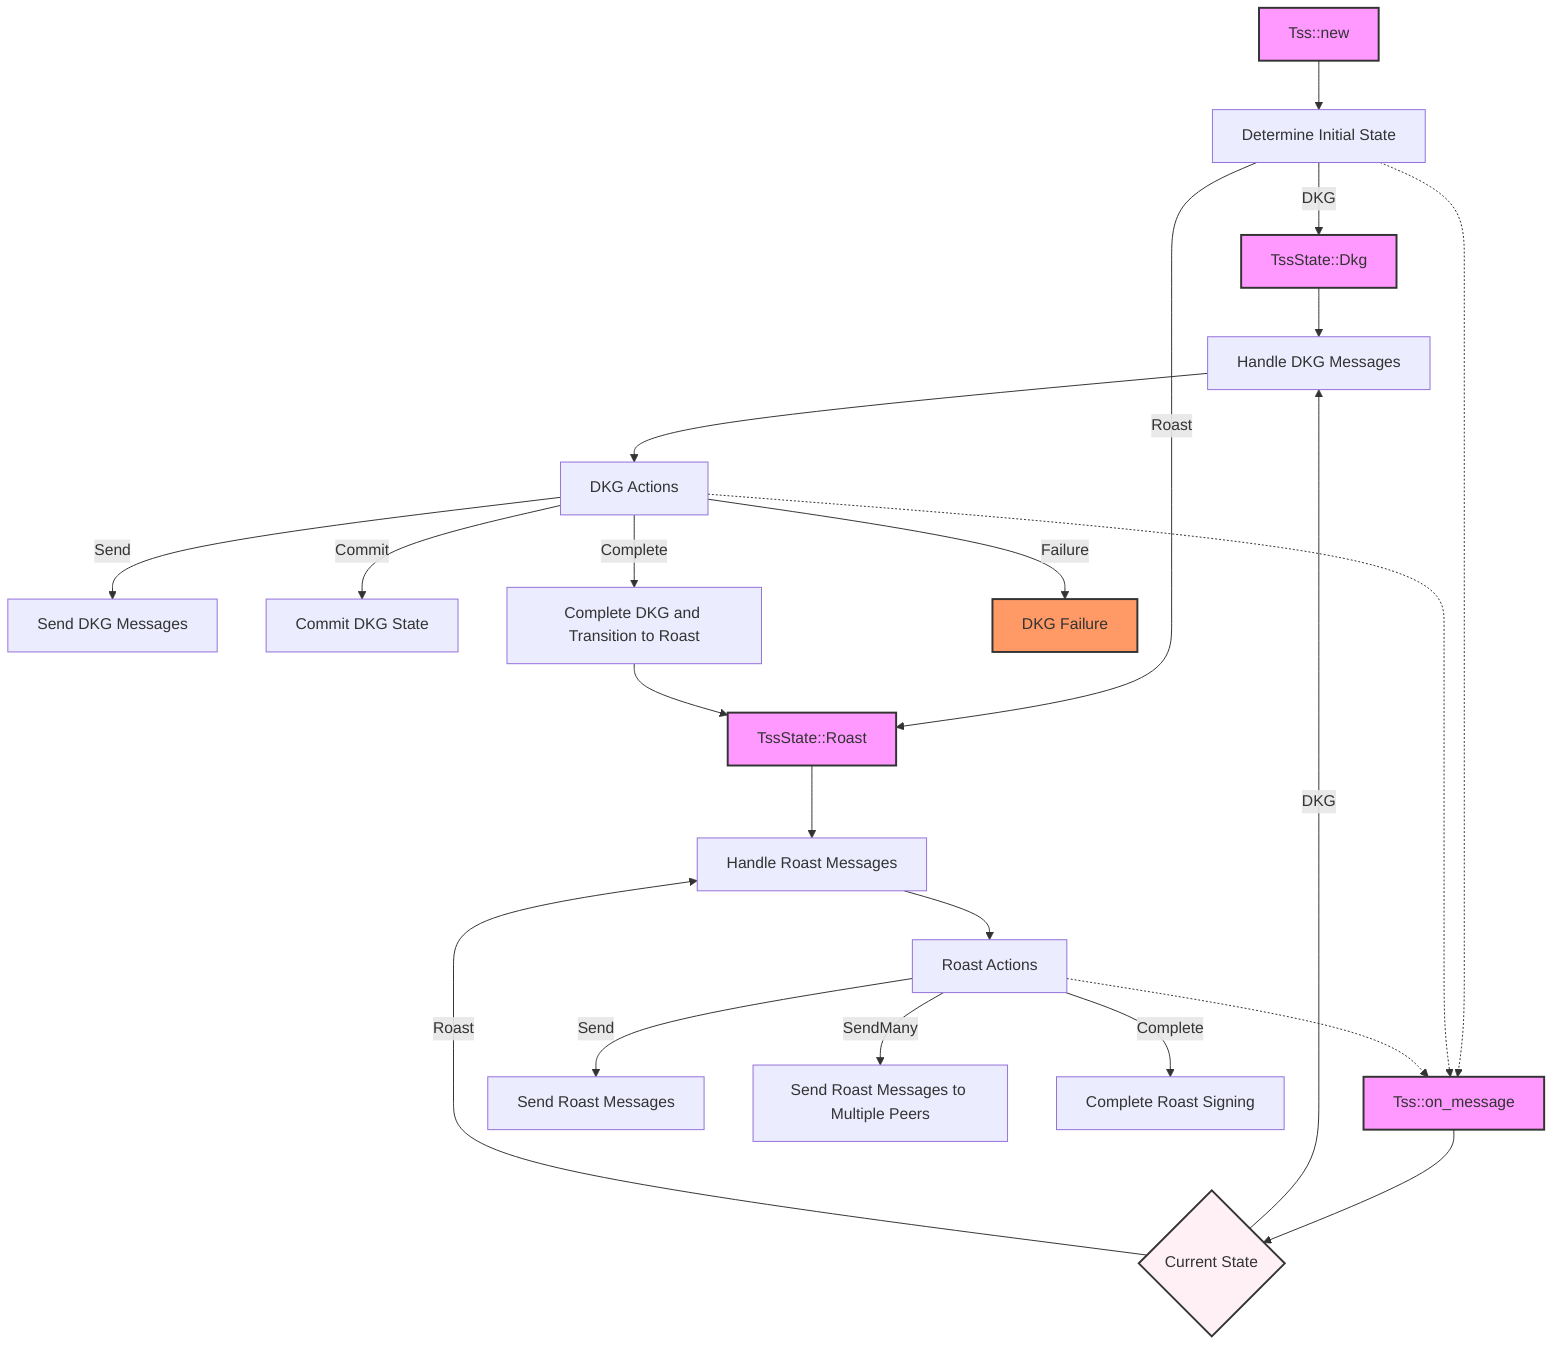 graph TD
    
        A[Tss::new] --> B[Determine Initial State]
        B -->|DKG| C[TssState::Dkg]
        B -->|Roast| D[TssState::Roast]
   

   
        E[Tss::on_message] --> F{Current State}
        F -->|DKG| G[Handle DKG Messages]
        F -->|Roast| H[Handle Roast Messages]
    
    
   
    
        H --> N[Roast Actions]
        N -->|Send| O[Send Roast Messages]
        N -->|SendMany| P[Send Roast Messages to Multiple Peers]
        N -->|Complete| Q[Complete Roast Signing]
   


    
        G --> I[DKG Actions]
        I -->|Send| J[Send DKG Messages]
        I -->|Commit| K[Commit DKG State]
        I -->|Complete| L[Complete DKG and Transition to Roast]
        I -->|Failure| M[DKG Failure]
    
        C --> G
        D --> H
        L --> D
		    B -.-> E
		    I -.-> E
		    N -.-> E
   
   

%% style extrinsics
style A fill:#f9f,stroke:#333,stroke-width:2px;
style E fill:#f9f,stroke:#333,stroke-width:2px;
style C fill:#f9f,stroke:#333,stroke-width:2px;
style D fill:#f9f,stroke:#333,stroke-width:2px;

%% style errors
style M fill:#f96,stroke:#333,stroke-width:2px;


style F fill:#fff0f5,stroke:#333,stroke-width:2px;